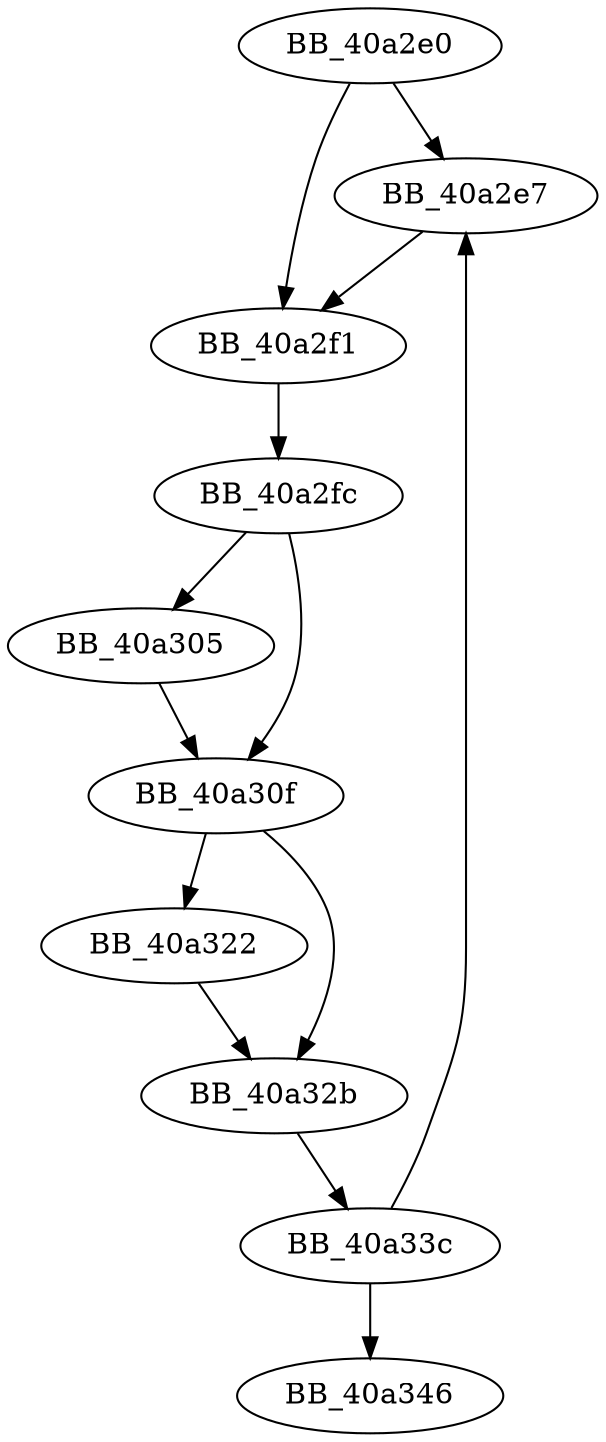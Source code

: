 DiGraph sub_40A2E0{
BB_40a2e0->BB_40a2e7
BB_40a2e0->BB_40a2f1
BB_40a2e7->BB_40a2f1
BB_40a2f1->BB_40a2fc
BB_40a2fc->BB_40a305
BB_40a2fc->BB_40a30f
BB_40a305->BB_40a30f
BB_40a30f->BB_40a322
BB_40a30f->BB_40a32b
BB_40a322->BB_40a32b
BB_40a32b->BB_40a33c
BB_40a33c->BB_40a2e7
BB_40a33c->BB_40a346
}
